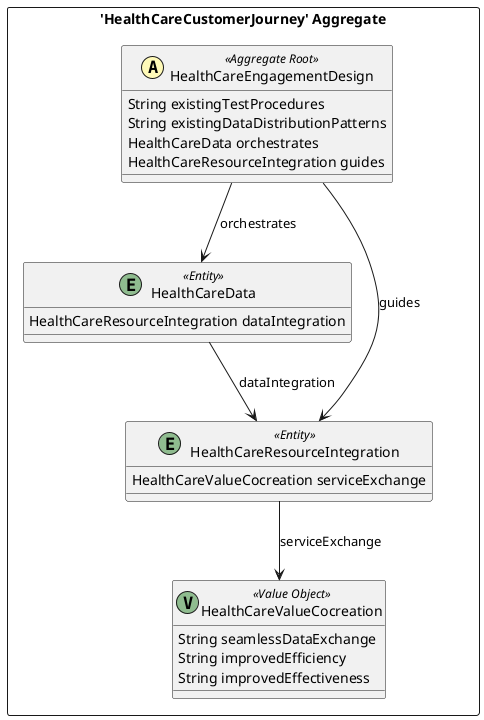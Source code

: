 @startuml

skinparam componentStyle uml2

package "'HealthCareCustomerJourney' Aggregate" <<Rectangle>> {
	class HealthCareEngagementDesign <<(A,#fffab8) Aggregate Root>> {
		String existingTestProcedures
		String existingDataDistributionPatterns
		HealthCareData orchestrates
		HealthCareResourceIntegration guides
	}
	class HealthCareData <<(E,DarkSeaGreen) Entity>> {
		HealthCareResourceIntegration dataIntegration
	}
	class HealthCareResourceIntegration <<(E,DarkSeaGreen) Entity>> {
		HealthCareValueCocreation serviceExchange
	}
	class HealthCareValueCocreation <<(V,DarkSeaGreen) Value Object>> {
		String seamlessDataExchange
		String improvedEfficiency
		String improvedEffectiveness
	}
}
HealthCareEngagementDesign --> HealthCareData : orchestrates
HealthCareEngagementDesign --> HealthCareResourceIntegration : guides
HealthCareData --> HealthCareResourceIntegration : dataIntegration
HealthCareResourceIntegration --> HealthCareValueCocreation : serviceExchange


@enduml
